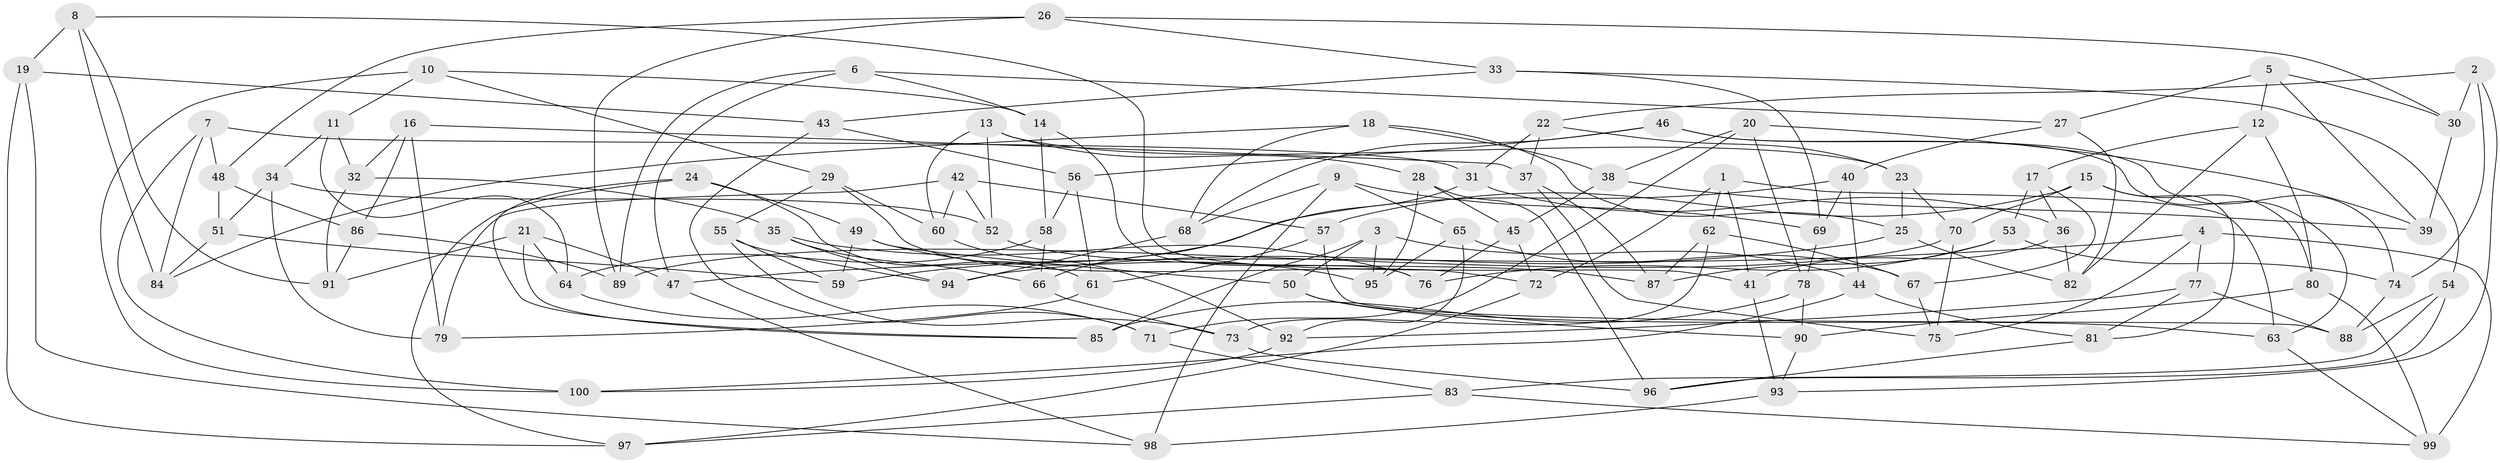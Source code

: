 // Generated by graph-tools (version 1.1) at 2025/39/02/21/25 10:39:01]
// undirected, 100 vertices, 200 edges
graph export_dot {
graph [start="1"]
  node [color=gray90,style=filled];
  1;
  2;
  3;
  4;
  5;
  6;
  7;
  8;
  9;
  10;
  11;
  12;
  13;
  14;
  15;
  16;
  17;
  18;
  19;
  20;
  21;
  22;
  23;
  24;
  25;
  26;
  27;
  28;
  29;
  30;
  31;
  32;
  33;
  34;
  35;
  36;
  37;
  38;
  39;
  40;
  41;
  42;
  43;
  44;
  45;
  46;
  47;
  48;
  49;
  50;
  51;
  52;
  53;
  54;
  55;
  56;
  57;
  58;
  59;
  60;
  61;
  62;
  63;
  64;
  65;
  66;
  67;
  68;
  69;
  70;
  71;
  72;
  73;
  74;
  75;
  76;
  77;
  78;
  79;
  80;
  81;
  82;
  83;
  84;
  85;
  86;
  87;
  88;
  89;
  90;
  91;
  92;
  93;
  94;
  95;
  96;
  97;
  98;
  99;
  100;
  1 -- 62;
  1 -- 63;
  1 -- 72;
  1 -- 41;
  2 -- 22;
  2 -- 74;
  2 -- 30;
  2 -- 93;
  3 -- 85;
  3 -- 44;
  3 -- 50;
  3 -- 95;
  4 -- 77;
  4 -- 47;
  4 -- 99;
  4 -- 75;
  5 -- 12;
  5 -- 39;
  5 -- 30;
  5 -- 27;
  6 -- 89;
  6 -- 14;
  6 -- 27;
  6 -- 47;
  7 -- 48;
  7 -- 84;
  7 -- 100;
  7 -- 31;
  8 -- 84;
  8 -- 19;
  8 -- 91;
  8 -- 41;
  9 -- 65;
  9 -- 98;
  9 -- 69;
  9 -- 68;
  10 -- 100;
  10 -- 14;
  10 -- 11;
  10 -- 29;
  11 -- 32;
  11 -- 64;
  11 -- 34;
  12 -- 82;
  12 -- 17;
  12 -- 80;
  13 -- 52;
  13 -- 28;
  13 -- 23;
  13 -- 60;
  14 -- 58;
  14 -- 76;
  15 -- 81;
  15 -- 57;
  15 -- 70;
  15 -- 80;
  16 -- 79;
  16 -- 86;
  16 -- 37;
  16 -- 32;
  17 -- 53;
  17 -- 67;
  17 -- 36;
  18 -- 25;
  18 -- 38;
  18 -- 68;
  18 -- 84;
  19 -- 98;
  19 -- 43;
  19 -- 97;
  20 -- 78;
  20 -- 39;
  20 -- 38;
  20 -- 71;
  21 -- 47;
  21 -- 91;
  21 -- 64;
  21 -- 85;
  22 -- 23;
  22 -- 31;
  22 -- 37;
  23 -- 25;
  23 -- 70;
  24 -- 85;
  24 -- 97;
  24 -- 49;
  24 -- 61;
  25 -- 82;
  25 -- 94;
  26 -- 48;
  26 -- 89;
  26 -- 33;
  26 -- 30;
  27 -- 82;
  27 -- 40;
  28 -- 95;
  28 -- 96;
  28 -- 45;
  29 -- 72;
  29 -- 55;
  29 -- 60;
  30 -- 39;
  31 -- 36;
  31 -- 66;
  32 -- 91;
  32 -- 35;
  33 -- 54;
  33 -- 69;
  33 -- 43;
  34 -- 79;
  34 -- 52;
  34 -- 51;
  35 -- 76;
  35 -- 66;
  35 -- 94;
  36 -- 41;
  36 -- 82;
  37 -- 87;
  37 -- 75;
  38 -- 39;
  38 -- 45;
  40 -- 69;
  40 -- 59;
  40 -- 44;
  41 -- 93;
  42 -- 57;
  42 -- 60;
  42 -- 52;
  42 -- 79;
  43 -- 56;
  43 -- 71;
  44 -- 100;
  44 -- 81;
  45 -- 72;
  45 -- 76;
  46 -- 74;
  46 -- 56;
  46 -- 63;
  46 -- 68;
  47 -- 98;
  48 -- 51;
  48 -- 86;
  49 -- 59;
  49 -- 95;
  49 -- 50;
  50 -- 63;
  50 -- 90;
  51 -- 84;
  51 -- 59;
  52 -- 87;
  53 -- 87;
  53 -- 74;
  53 -- 76;
  54 -- 83;
  54 -- 96;
  54 -- 88;
  55 -- 59;
  55 -- 73;
  55 -- 94;
  56 -- 58;
  56 -- 61;
  57 -- 88;
  57 -- 61;
  58 -- 64;
  58 -- 66;
  60 -- 92;
  61 -- 79;
  62 -- 67;
  62 -- 73;
  62 -- 87;
  63 -- 99;
  64 -- 71;
  65 -- 95;
  65 -- 92;
  65 -- 67;
  66 -- 73;
  67 -- 75;
  68 -- 94;
  69 -- 78;
  70 -- 75;
  70 -- 89;
  71 -- 83;
  72 -- 97;
  73 -- 96;
  74 -- 88;
  77 -- 88;
  77 -- 81;
  77 -- 92;
  78 -- 85;
  78 -- 90;
  80 -- 99;
  80 -- 90;
  81 -- 96;
  83 -- 97;
  83 -- 99;
  86 -- 91;
  86 -- 89;
  90 -- 93;
  92 -- 100;
  93 -- 98;
}
